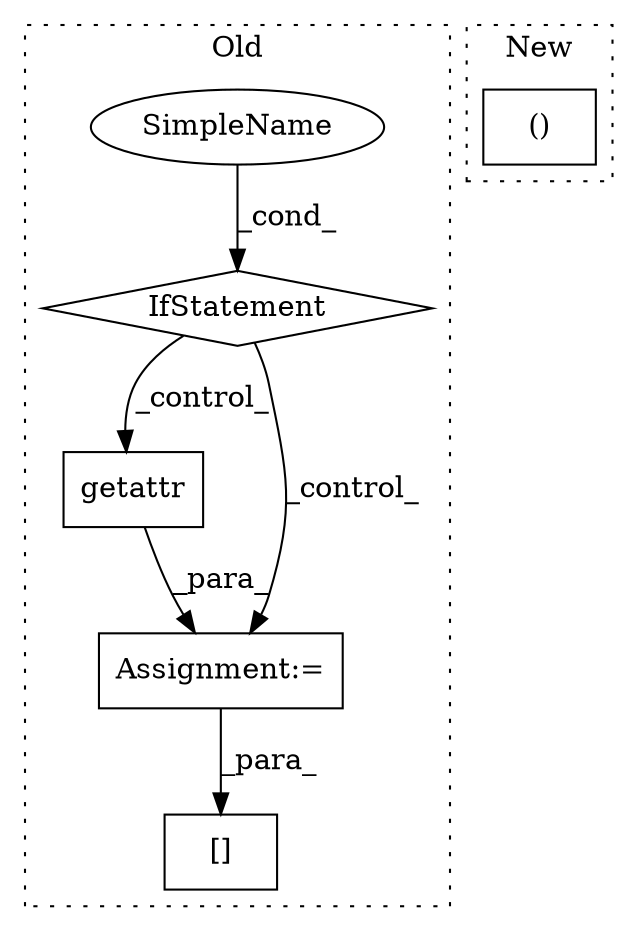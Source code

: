 digraph G {
subgraph cluster0 {
1 [label="getattr" a="32" s="1943,1961" l="8,1" shape="box"];
3 [label="Assignment:=" a="7" s="1942" l="1" shape="box"];
4 [label="SimpleName" a="42" s="" l="" shape="ellipse"];
5 [label="IfStatement" a="25" s="1899,1923" l="4,2" shape="diamond"];
6 [label="[]" a="2" s="1974,1999" l="20,1" shape="box"];
label = "Old";
style="dotted";
}
subgraph cluster1 {
2 [label="()" a="106" s="1697" l="23" shape="box"];
label = "New";
style="dotted";
}
1 -> 3 [label="_para_"];
3 -> 6 [label="_para_"];
4 -> 5 [label="_cond_"];
5 -> 1 [label="_control_"];
5 -> 3 [label="_control_"];
}